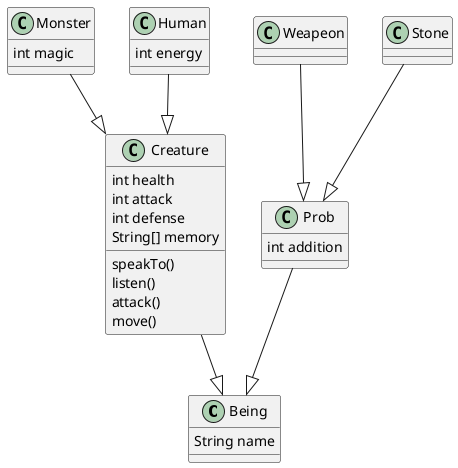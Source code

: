 @startuml characters

class Being{
    String name
}

class Creature{
    int health
    int attack 
    int defense 
    String[] memory 

    speakTo()
    listen()
    attack()
    move()
}

class Monster{
    int magic 
}

class Human{
    int energy
}

class Prob{
    int addition
}


Creature --|> Being

Human --|> Creature

Monster --|> Creature

Prob --|> Being

Weapeon --|> Prob

Stone --|> Prob

@enduml